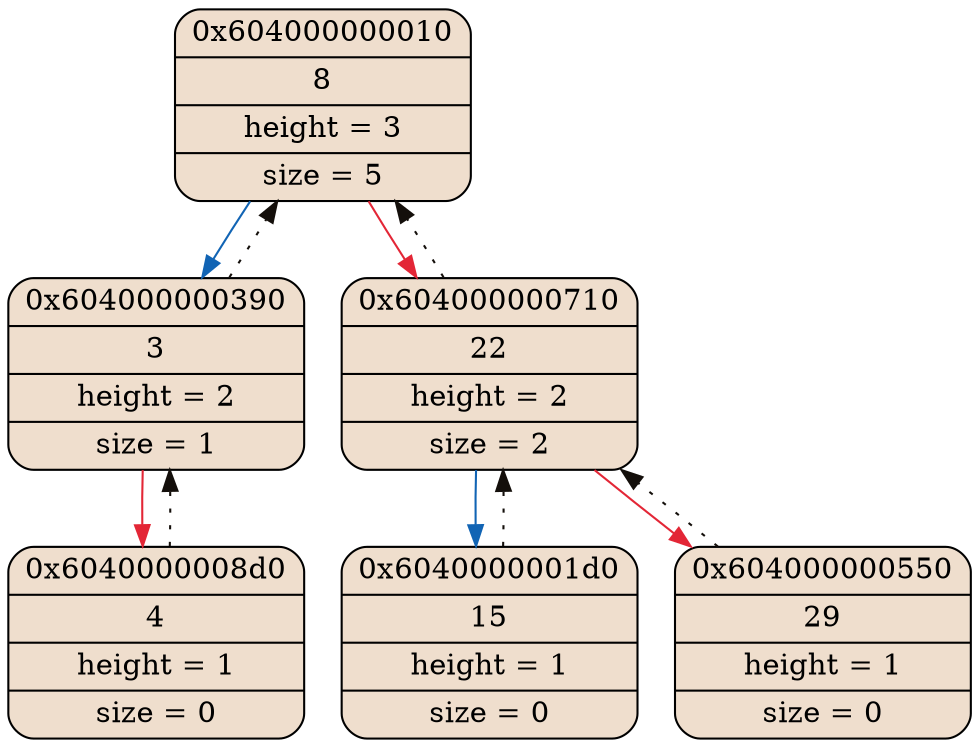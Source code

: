 digraph
{
    node_0x604000000010[shape = Mrecord, label = "{{0x604000000010} | {8} | {height = 3} | {size = 5}}", style = "filled", fillcolor = "#EFDECD"];
    node_0x604000000390[shape = Mrecord, label = "{{0x604000000390} | {3} | {height = 2} | {size = 1}}", style = "filled", fillcolor = "#EFDECD"];
    node_0x6040000008d0[shape = Mrecord, label = "{{0x6040000008d0} | {4} | {height = 1} | {size = 0}}", style = "filled", fillcolor = "#EFDECD"];
    node_0x604000000710[shape = Mrecord, label = "{{0x604000000710} | {22} | {height = 2} | {size = 2}}", style = "filled", fillcolor = "#EFDECD"];
    node_0x6040000001d0[shape = Mrecord, label = "{{0x6040000001d0} | {15} | {height = 1} | {size = 0}}", style = "filled", fillcolor = "#EFDECD"];
    node_0x604000000550[shape = Mrecord, label = "{{0x604000000550} | {29} | {height = 1} | {size = 0}}", style = "filled", fillcolor = "#EFDECD"];
    node_0x604000000010->node_0x604000000390 [color = "#1164B4"];
    node_0x604000000390->node_0x604000000010 [color = "#140F0B", style = dotted];
    node_0x604000000390->node_0x6040000008d0 [color = "#E32636"];
    node_0x6040000008d0->node_0x604000000390 [color = "#140F0B", style = dotted];
    node_0x604000000010->node_0x604000000710 [color = "#E32636"];
    node_0x604000000710->node_0x604000000010 [color = "#140F0B", style = dotted];
    node_0x604000000710->node_0x6040000001d0 [color = "#1164B4"];
    node_0x6040000001d0->node_0x604000000710 [color = "#140F0B", style = dotted];
    node_0x604000000710->node_0x604000000550 [color = "#E32636"];
    node_0x604000000550->node_0x604000000710 [color = "#140F0B", style = dotted];
}